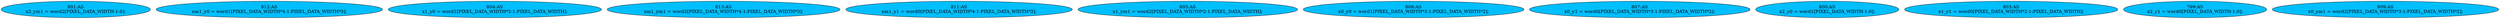 strict digraph "compose( ,  )" {
	node [label="\N"];
	"801:AS"	 [ast="<pyverilog.vparser.ast.Assign object at 0x7f908abe00d0>",
		def_var="['x2_ym1']",
		fillcolor=deepskyblue,
		label="801:AS
x2_ym1 = word2[PIXEL_DATA_WIDTH-1:0];",
		statements="[]",
		style=filled,
		typ=Assign,
		use_var="['word2']"];
	"812:AS"	 [ast="<pyverilog.vparser.ast.Assign object at 0x7f908abeef50>",
		def_var="['xm1_y0']",
		fillcolor=deepskyblue,
		label="812:AS
xm1_y0 = word1[PIXEL_DATA_WIDTH*4-1:PIXEL_DATA_WIDTH*3];",
		statements="[]",
		style=filled,
		typ=Assign,
		use_var="['word1', 'PIXEL_DATA_WIDTH']"];
	"804:AS"	 [ast="<pyverilog.vparser.ast.Assign object at 0x7f908abe0810>",
		def_var="['x1_y0']",
		fillcolor=deepskyblue,
		label="804:AS
x1_y0 = word1[PIXEL_DATA_WIDTH*2-1:PIXEL_DATA_WIDTH];",
		statements="[]",
		style=filled,
		typ=Assign,
		use_var="['word1', 'PIXEL_DATA_WIDTH']"];
	"813:AS"	 [ast="<pyverilog.vparser.ast.Assign object at 0x7f908abd0390>",
		def_var="['xm1_ym1']",
		fillcolor=deepskyblue,
		label="813:AS
xm1_ym1 = word2[PIXEL_DATA_WIDTH*4-1:PIXEL_DATA_WIDTH*3];",
		statements="[]",
		style=filled,
		typ=Assign,
		use_var="['word2', 'PIXEL_DATA_WIDTH']"];
	"811:AS"	 [ast="<pyverilog.vparser.ast.Assign object at 0x7f908abeeb50>",
		def_var="['xm1_y1']",
		fillcolor=deepskyblue,
		label="811:AS
xm1_y1 = word0[PIXEL_DATA_WIDTH*4-1:PIXEL_DATA_WIDTH*3];",
		statements="[]",
		style=filled,
		typ=Assign,
		use_var="['word0', 'PIXEL_DATA_WIDTH']"];
	"805:AS"	 [ast="<pyverilog.vparser.ast.Assign object at 0x7f908abe0b90>",
		def_var="['x1_ym1']",
		fillcolor=deepskyblue,
		label="805:AS
x1_ym1 = word2[PIXEL_DATA_WIDTH*2-1:PIXEL_DATA_WIDTH];",
		statements="[]",
		style=filled,
		typ=Assign,
		use_var="['word2', 'PIXEL_DATA_WIDTH']"];
	"808:AS"	 [ast="<pyverilog.vparser.ast.Assign object at 0x7f908abee350>",
		def_var="['x0_y0']",
		fillcolor=deepskyblue,
		label="808:AS
x0_y0 = word1[PIXEL_DATA_WIDTH*3-1:PIXEL_DATA_WIDTH*2];",
		statements="[]",
		style=filled,
		typ=Assign,
		use_var="['word1', 'PIXEL_DATA_WIDTH']"];
	"807:AS"	 [ast="<pyverilog.vparser.ast.Assign object at 0x7f908abe0f10>",
		def_var="['x0_y1']",
		fillcolor=deepskyblue,
		label="807:AS
x0_y1 = word0[PIXEL_DATA_WIDTH*3-1:PIXEL_DATA_WIDTH*2];",
		statements="[]",
		style=filled,
		typ=Assign,
		use_var="['word0', 'PIXEL_DATA_WIDTH']"];
	"800:AS"	 [ast="<pyverilog.vparser.ast.Assign object at 0x7f908abc0dd0>",
		def_var="['x2_y0']",
		fillcolor=deepskyblue,
		label="800:AS
x2_y0 = word1[PIXEL_DATA_WIDTH-1:0];",
		statements="[]",
		style=filled,
		typ=Assign,
		use_var="['word1']"];
	"803:AS"	 [ast="<pyverilog.vparser.ast.Assign object at 0x7f908abe0490>",
		def_var="['x1_y1']",
		fillcolor=deepskyblue,
		label="803:AS
x1_y1 = word0[PIXEL_DATA_WIDTH*2-1:PIXEL_DATA_WIDTH];",
		statements="[]",
		style=filled,
		typ=Assign,
		use_var="['word0', 'PIXEL_DATA_WIDTH']"];
	"799:AS"	 [ast="<pyverilog.vparser.ast.Assign object at 0x7f908abc0b10>",
		def_var="['x2_y1']",
		fillcolor=deepskyblue,
		label="799:AS
x2_y1 = word0[PIXEL_DATA_WIDTH-1:0];",
		statements="[]",
		style=filled,
		typ=Assign,
		use_var="['word0']"];
	"809:AS"	 [ast="<pyverilog.vparser.ast.Assign object at 0x7f908abee750>",
		def_var="['x0_ym1']",
		fillcolor=deepskyblue,
		label="809:AS
x0_ym1 = word2[PIXEL_DATA_WIDTH*3-1:PIXEL_DATA_WIDTH*2];",
		statements="[]",
		style=filled,
		typ=Assign,
		use_var="['word2', 'PIXEL_DATA_WIDTH']"];
}
